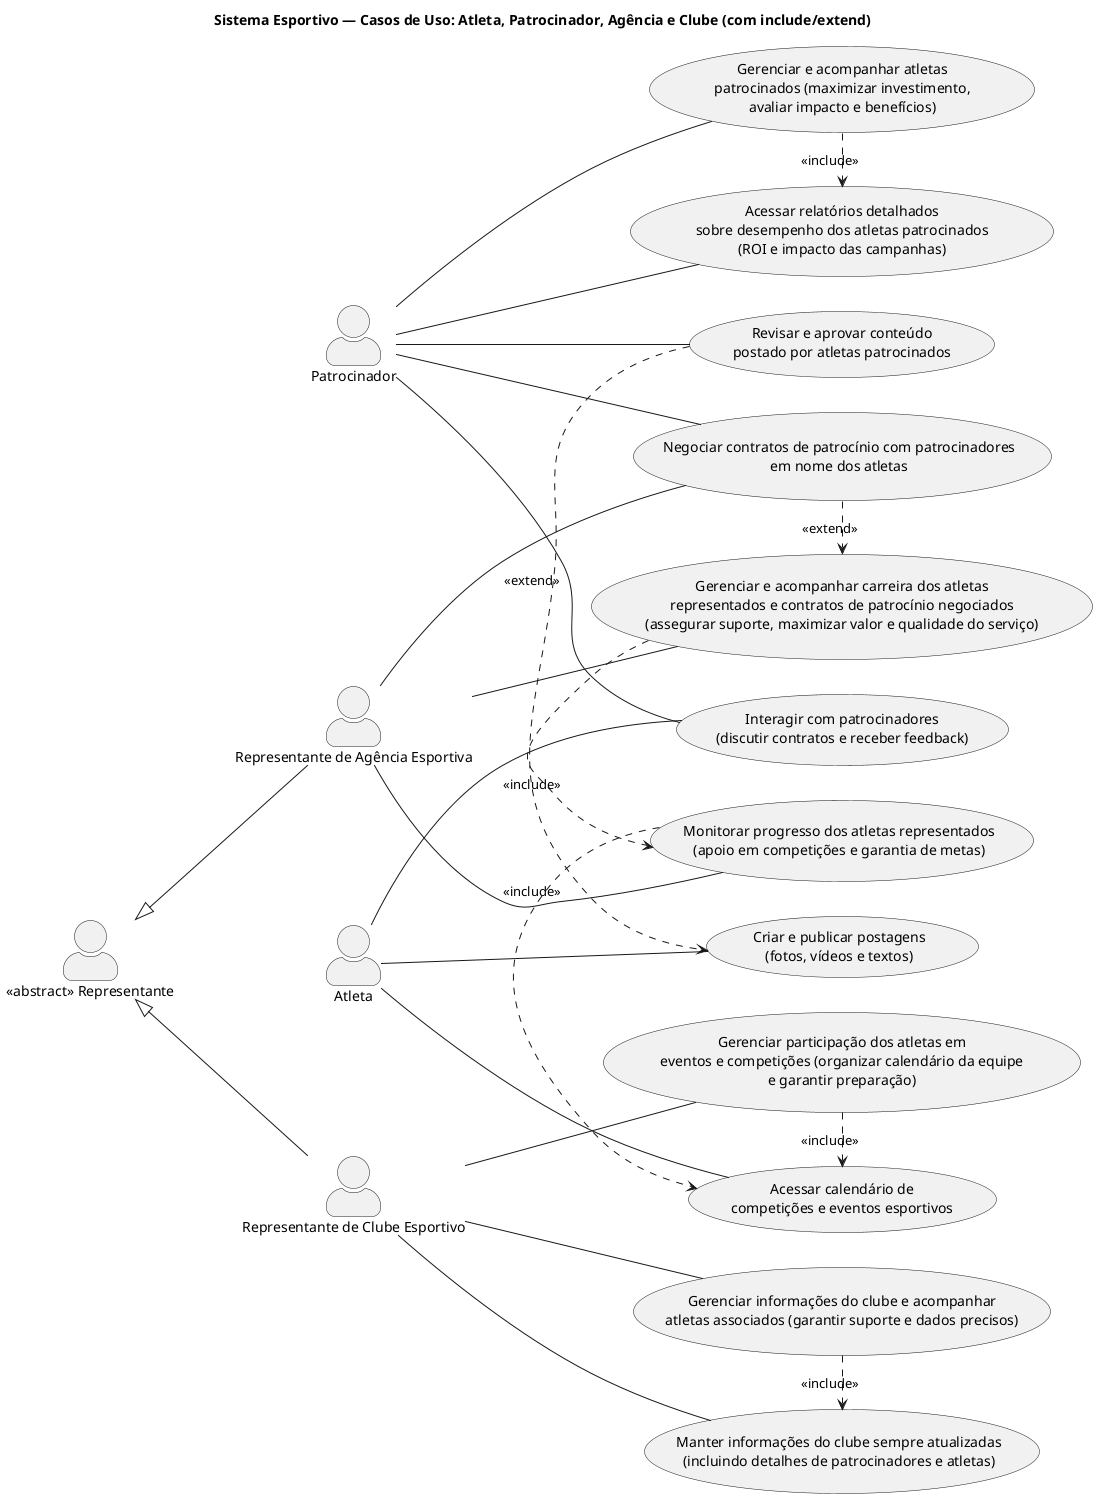 @startuml
title Sistema Esportivo — Casos de Uso: Atleta, Patrocinador, Agência e Clube (com include/extend)

left to right direction
skinparam actorStyle awesome

' =======================
' Atores
' =======================
actor "Atleta" as Atleta
actor "Patrocinador" as Patrocinador

actor "<<abstract>> Representante" as Representante
actor "Representante de Agência Esportiva" as RepAgencia
actor "Representante de Clube Esportivo" as RepClube

Representante <|-- RepAgencia
Representante <|-- RepClube

' =======================
' Casos de uso — Atleta
' =======================
usecase "Criar e publicar postagens\n(fotos, vídeos e textos)" as UC_Postagens
usecase "Interagir com patrocinadores\n(discutir contratos e receber feedback)" as UC_InteragirPatroc
usecase "Acessar calendário de\ncompetições e eventos esportivos" as UC_Calendario

Atleta -- UC_Postagens
Atleta -- UC_InteragirPatroc
Atleta -- UC_Calendario

Patrocinador -- UC_InteragirPatroc

' =======================
' Casos de uso — Patrocinador
' =======================
usecase "Gerenciar e acompanhar atletas\npatrocinados (maximizar investimento,\navaliar impacto e benefícios)" as UC_GerenciarAcompanhar
usecase "Revisar e aprovar conteúdo\npostado por atletas patrocinados" as UC_AprovarConteudo
usecase "Acessar relatórios detalhados\nsobre desempenho dos atletas patrocinados\n(ROI e impacto das campanhas)" as UC_Relatorios

Patrocinador -- UC_GerenciarAcompanhar
Patrocinador -- UC_AprovarConteudo
Patrocinador -- UC_Relatorios

' =======================
' Casos de uso — Representante de Agência
' =======================
usecase "Gerenciar e acompanhar carreira dos atletas\nrepresentados e contratos de patrocínio negociados\n(assegurar suporte, maximizar valor e qualidade do serviço)" as UC_GerenciarCarreiraContratos
usecase "Monitorar progresso dos atletas representados\n(apoio em competições e garantia de metas)" as UC_MonitorarProgresso
usecase "Negociar contratos de patrocínio com patrocinadores\nem nome dos atletas" as UC_NegociarContratos

RepAgencia -- UC_GerenciarCarreiraContratos
RepAgencia -- UC_MonitorarProgresso
RepAgencia -- UC_NegociarContratos
Patrocinador -- UC_NegociarContratos

' =======================
' Casos de uso — Representante de Clube
' =======================
usecase "Gerenciar informações do clube e acompanhar\natletas associados (garantir suporte e dados precisos)" as UC_Clube_GerenciarInfoEAcompanhar
usecase "Gerenciar participação dos atletas em\neventos e competições (organizar calendário da equipe\ne garantir preparação)" as UC_Clube_GerenciarParticipacao
usecase "Manter informações do clube sempre atualizadas\n(incluindo detalhes de patrocinadores e atletas)" as UC_Clube_ManterInfos

RepClube -- UC_Clube_GerenciarInfoEAcompanhar
RepClube -- UC_Clube_GerenciarParticipacao
RepClube -- UC_Clube_ManterInfos

' =======================
' Relações include / extend (sist. real)
' =======================

' 1) Patrocinador aprova conteúdo como etapa opcional da publicação do atleta
UC_AprovarConteudo .> UC_Postagens : <<extend>>

' 2) Patrocinador, ao gerir/acompanhar, reutiliza relatórios detalhados
UC_GerenciarAcompanhar .> UC_Relatorios : <<include>>

' 3) Agência: gestão de carreira/contratos engloba monitoramento contínuo
UC_GerenciarCarreiraContratos .> UC_MonitorarProgresso : <<include>>

' 4) Agência: negociação ocorre como extensão da gestão quando há (re)negociação
UC_NegociarContratos .> UC_GerenciarCarreiraContratos : <<extend>>

' 5) Clube: gestão de info/acompanhamento inclui manutenção de dados do clube
UC_Clube_GerenciarInfoEAcompanhar .> UC_Clube_ManterInfos : <<include>>

' 6) Clube: gestão de participação depende do acesso ao calendário
UC_Clube_GerenciarParticipacao .> UC_Calendario : <<include>>

' 7) Agência: monitorar progresso também depende do calendário de eventos
UC_MonitorarProgresso .> UC_Calendario : <<include>>

@enduml
